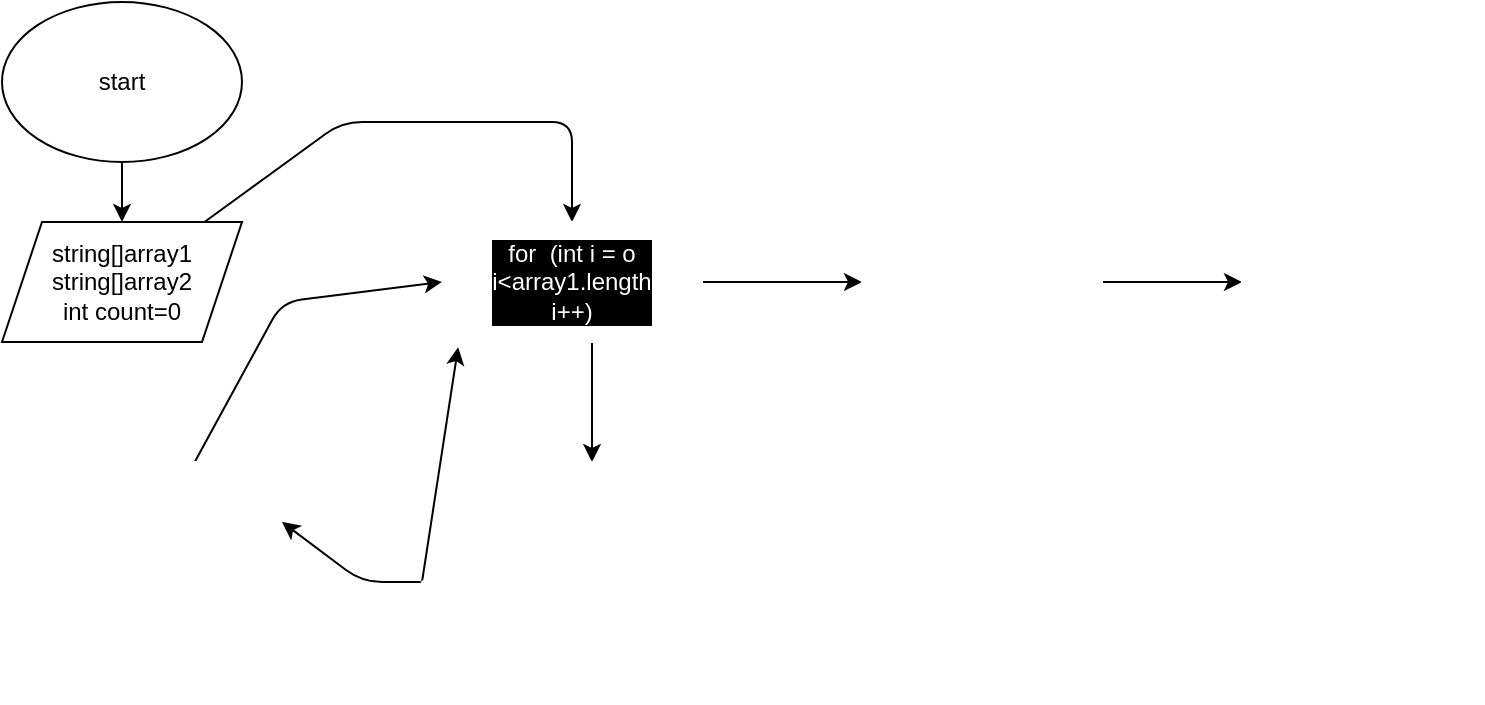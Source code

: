 <mxfile>
    <diagram id="XfmmEw-LAx5hRLRhpUJB" name="Страница 1">
        <mxGraphModel dx="820" dy="434" grid="1" gridSize="10" guides="1" tooltips="1" connect="1" arrows="1" fold="1" page="1" pageScale="1" pageWidth="827" pageHeight="1169" background="none" math="0" shadow="0">
            <root>
                <mxCell id="0"/>
                <mxCell id="1" parent="0"/>
                <mxCell id="8" value="" style="edgeStyle=none;html=1;" edge="1" parent="1" source="2" target="7">
                    <mxGeometry relative="1" as="geometry"/>
                </mxCell>
                <mxCell id="2" value="start" style="ellipse;whiteSpace=wrap;html=1;" vertex="1" parent="1">
                    <mxGeometry x="50" y="10" width="120" height="80" as="geometry"/>
                </mxCell>
                <mxCell id="5" style="edgeStyle=none;html=1;" edge="1" parent="1">
                    <mxGeometry relative="1" as="geometry">
                        <mxPoint x="60" y="145" as="sourcePoint"/>
                        <mxPoint x="60" y="145" as="targetPoint"/>
                    </mxGeometry>
                </mxCell>
                <mxCell id="9" style="edgeStyle=none;html=1;entryX=0.5;entryY=0;entryDx=0;entryDy=0;" edge="1" parent="1" source="7" target="16">
                    <mxGeometry relative="1" as="geometry">
                        <mxPoint x="340" y="70" as="targetPoint"/>
                        <Array as="points">
                            <mxPoint x="220" y="70"/>
                            <mxPoint x="335" y="70"/>
                        </Array>
                    </mxGeometry>
                </mxCell>
                <mxCell id="7" value="string[]array1&lt;br&gt;string[]array2&lt;br&gt;int count=0" style="shape=parallelogram;perimeter=parallelogramPerimeter;whiteSpace=wrap;html=1;fixedSize=1;strokeColor=default;fillColor=none;" vertex="1" parent="1">
                    <mxGeometry x="50" y="120" width="120" height="60" as="geometry"/>
                </mxCell>
                <mxCell id="22" style="edgeStyle=none;html=1;entryX=0;entryY=0.5;entryDx=0;entryDy=0;fontColor=#FFFFFF;" edge="1" parent="1" source="16" target="19">
                    <mxGeometry relative="1" as="geometry"/>
                </mxCell>
                <mxCell id="23" style="edgeStyle=none;html=1;entryX=0.5;entryY=0;entryDx=0;entryDy=0;fontColor=#FFFFFF;" edge="1" parent="1" target="18">
                    <mxGeometry relative="1" as="geometry">
                        <mxPoint x="345" y="180" as="sourcePoint"/>
                    </mxGeometry>
                </mxCell>
                <mxCell id="16" value="for&amp;nbsp; (int i = o&lt;br&gt;i&amp;lt;array1.length&lt;br&gt;i++)" style="rounded=0;whiteSpace=wrap;html=1;labelBackgroundColor=#000000;fontColor=#FFFFFF;strokeColor=#FFFFFF;fillColor=default;strokeWidth=1;" vertex="1" parent="1">
                    <mxGeometry x="270" y="120" width="130" height="60" as="geometry"/>
                </mxCell>
                <mxCell id="27" style="edgeStyle=none;html=1;entryX=0;entryY=0.5;entryDx=0;entryDy=0;fontColor=#FFFFFF;" edge="1" parent="1" source="17" target="16">
                    <mxGeometry relative="1" as="geometry">
                        <Array as="points">
                            <mxPoint x="190" y="160"/>
                        </Array>
                    </mxGeometry>
                </mxCell>
                <mxCell id="17" value="array2[count]=arry1[i]&lt;br&gt;count+1" style="rounded=0;whiteSpace=wrap;html=1;labelBackgroundColor=#;fontColor=#FFFFFF;strokeColor=#FFFFFF;strokeWidth=1;fillColor=default;" vertex="1" parent="1">
                    <mxGeometry x="70" y="240" width="120" height="60" as="geometry"/>
                </mxCell>
                <mxCell id="26" style="edgeStyle=none;html=1;entryX=0.062;entryY=1.043;entryDx=0;entryDy=0;entryPerimeter=0;fontColor=#FFFFFF;" edge="1" parent="1" target="16">
                    <mxGeometry relative="1" as="geometry">
                        <mxPoint x="260" y="300" as="sourcePoint"/>
                    </mxGeometry>
                </mxCell>
                <mxCell id="33" style="edgeStyle=none;html=1;entryX=1;entryY=0.5;entryDx=0;entryDy=0;fontColor=#FFFFFF;" edge="1" parent="1" source="18" target="17">
                    <mxGeometry relative="1" as="geometry">
                        <Array as="points">
                            <mxPoint x="230" y="300"/>
                        </Array>
                    </mxGeometry>
                </mxCell>
                <mxCell id="18" value="if (arry1[i]length&amp;lt;=3)" style="rhombus;whiteSpace=wrap;html=1;labelBackgroundColor=#;fontColor=#FFFFFF;strokeColor=#FFFFFF;strokeWidth=1;fillColor=default;" vertex="1" parent="1">
                    <mxGeometry x="260" y="240" width="170" height="120" as="geometry"/>
                </mxCell>
                <mxCell id="21" style="edgeStyle=none;html=1;entryX=0;entryY=0.5;entryDx=0;entryDy=0;fontColor=#FFFFFF;" edge="1" parent="1" source="19" target="20">
                    <mxGeometry relative="1" as="geometry"/>
                </mxCell>
                <mxCell id="19" value="Вывод" style="shape=document;whiteSpace=wrap;html=1;boundedLbl=1;labelBackgroundColor=#;fontColor=#FFFFFF;strokeColor=#FFFFFF;strokeWidth=1;fillColor=default;" vertex="1" parent="1">
                    <mxGeometry x="480" y="110" width="120" height="80" as="geometry"/>
                </mxCell>
                <mxCell id="20" value="Конец" style="ellipse;whiteSpace=wrap;html=1;labelBackgroundColor=#;fontColor=#FFFFFF;strokeColor=#FFFFFF;strokeWidth=1;fillColor=default;" vertex="1" parent="1">
                    <mxGeometry x="670" y="110" width="120" height="80" as="geometry"/>
                </mxCell>
                <mxCell id="28" value="No" style="text;html=1;strokeColor=none;fillColor=none;align=center;verticalAlign=middle;whiteSpace=wrap;rounded=0;labelBackgroundColor=#;fontColor=#FFFFFF;" vertex="1" parent="1">
                    <mxGeometry x="250" y="230" width="60" height="30" as="geometry"/>
                </mxCell>
                <mxCell id="29" value="Yes" style="text;html=1;strokeColor=none;fillColor=none;align=center;verticalAlign=middle;whiteSpace=wrap;rounded=0;labelBackgroundColor=#;fontColor=#FFFFFF;" vertex="1" parent="1">
                    <mxGeometry x="210" y="280" width="60" height="30" as="geometry"/>
                </mxCell>
            </root>
        </mxGraphModel>
    </diagram>
</mxfile>